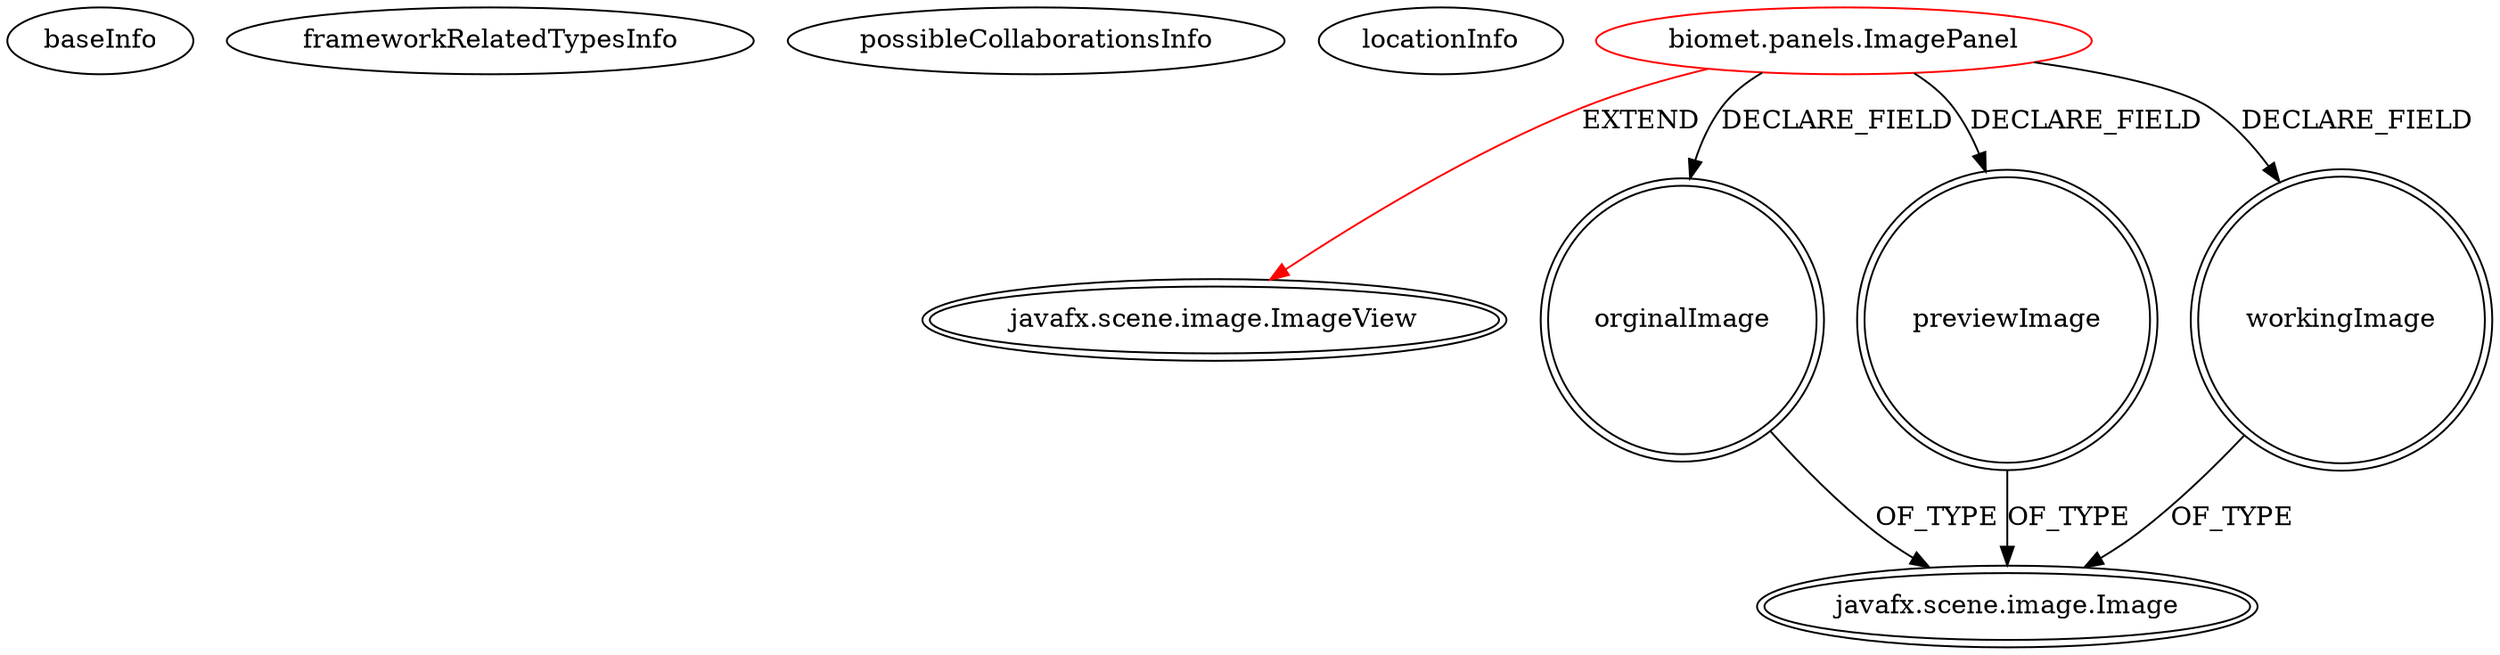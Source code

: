 digraph {
baseInfo[graphId=3961,category="extension_graph",isAnonymous=false,possibleRelation=false]
frameworkRelatedTypesInfo[0="javafx.scene.image.ImageView"]
possibleCollaborationsInfo[]
locationInfo[projectName="projects4PB-biomet",filePath="/projects4PB-biomet/biomet-master/src/biomet/panels/ImagePanel.java",contextSignature="ImagePanel",graphId="3961"]
0[label="biomet.panels.ImagePanel",vertexType="ROOT_CLIENT_CLASS_DECLARATION",isFrameworkType=false,color=red]
1[label="javafx.scene.image.ImageView",vertexType="FRAMEWORK_CLASS_TYPE",isFrameworkType=true,peripheries=2]
2[label="orginalImage",vertexType="FIELD_DECLARATION",isFrameworkType=true,peripheries=2,shape=circle]
3[label="javafx.scene.image.Image",vertexType="FRAMEWORK_CLASS_TYPE",isFrameworkType=true,peripheries=2]
4[label="previewImage",vertexType="FIELD_DECLARATION",isFrameworkType=true,peripheries=2,shape=circle]
6[label="workingImage",vertexType="FIELD_DECLARATION",isFrameworkType=true,peripheries=2,shape=circle]
0->1[label="EXTEND",color=red]
0->2[label="DECLARE_FIELD"]
2->3[label="OF_TYPE"]
0->4[label="DECLARE_FIELD"]
4->3[label="OF_TYPE"]
0->6[label="DECLARE_FIELD"]
6->3[label="OF_TYPE"]
}
